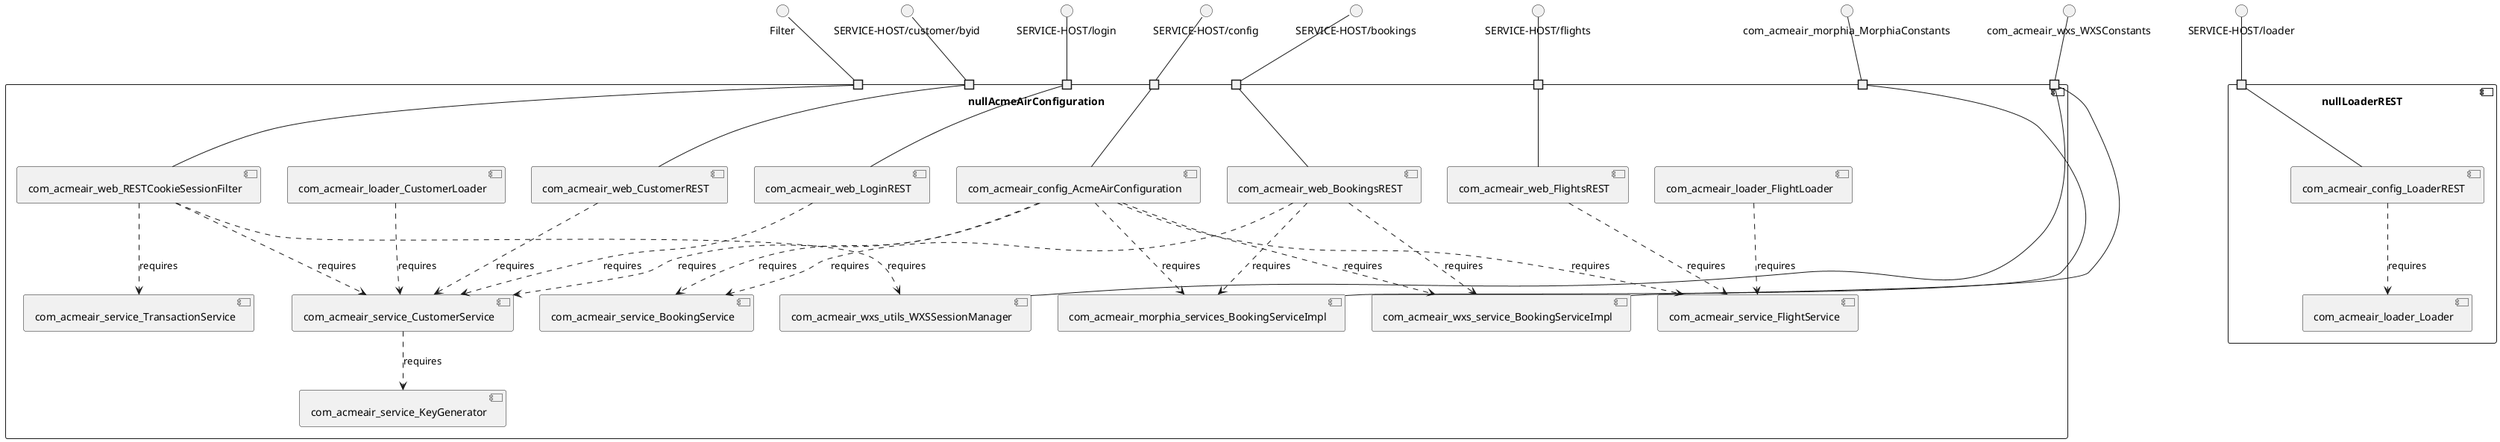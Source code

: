 @startuml
skinparam fixCircleLabelOverlapping true
component nullAcmeAirConfiguration\n\n\n\n\n\nnull {
[com_acmeair_web_RESTCookieSessionFilter]
[com_acmeair_wxs_utils_WXSSessionManager]
[com_acmeair_loader_FlightLoader]
[com_acmeair_service_CustomerService]
[com_acmeair_service_TransactionService]
[com_acmeair_wxs_service_BookingServiceImpl]
[com_acmeair_service_FlightService]
[com_acmeair_config_AcmeAirConfiguration]
[com_acmeair_loader_CustomerLoader]
[com_acmeair_service_BookingService]
[com_acmeair_morphia_services_BookingServiceImpl]
[com_acmeair_web_CustomerREST]
[com_acmeair_web_BookingsREST]
[com_acmeair_web_LoginREST]
[com_acmeair_web_FlightsREST]
[com_acmeair_service_KeyGenerator]
portin " " as AcmeAirConfiguration_requires_SERVICE_HOST_login
portin " " as AcmeAirConfiguration_requires_SERVICE_HOST_bookings
portin " " as AcmeAirConfiguration_requires_Filter
portin " " as AcmeAirConfiguration_requires_SERVICE_HOST_flights
portin " " as AcmeAirConfiguration_requires_com_acmeair_wxs_WXSConstants
portin " " as AcmeAirConfiguration_requires_SERVICE_HOST_config
portin " " as AcmeAirConfiguration_requires_SERVICE_HOST_customer_byid
portin " " as AcmeAirConfiguration_requires_com_acmeair_morphia_MorphiaConstants
[com_acmeair_config_AcmeAirConfiguration]..>[com_acmeair_service_CustomerService] : requires
[com_acmeair_web_RESTCookieSessionFilter]..>[com_acmeair_service_CustomerService] : requires
[com_acmeair_web_LoginREST]..>[com_acmeair_service_CustomerService] : requires
[com_acmeair_web_BookingsREST]..>[com_acmeair_wxs_service_BookingServiceImpl] : requires
[com_acmeair_web_FlightsREST]..>[com_acmeair_service_FlightService] : requires
[com_acmeair_web_CustomerREST]..>[com_acmeair_service_CustomerService] : requires
[com_acmeair_config_AcmeAirConfiguration]..>[com_acmeair_morphia_services_BookingServiceImpl] : requires
[com_acmeair_web_RESTCookieSessionFilter]..>[com_acmeair_wxs_utils_WXSSessionManager] : requires
[com_acmeair_config_AcmeAirConfiguration]..>[com_acmeair_service_BookingService] : requires
[com_acmeair_web_RESTCookieSessionFilter]..>[com_acmeair_service_TransactionService] : requires
[com_acmeair_config_AcmeAirConfiguration]..>[com_acmeair_service_FlightService] : requires
[com_acmeair_loader_FlightLoader]..>[com_acmeair_service_FlightService] : requires
[com_acmeair_web_BookingsREST]..>[com_acmeair_service_BookingService] : requires
[com_acmeair_loader_CustomerLoader]..>[com_acmeair_service_CustomerService] : requires
[com_acmeair_config_AcmeAirConfiguration]..>[com_acmeair_wxs_service_BookingServiceImpl] : requires
[com_acmeair_web_BookingsREST]..>[com_acmeair_morphia_services_BookingServiceImpl] : requires
[com_acmeair_service_CustomerService]..>[com_acmeair_service_KeyGenerator] : requires
"AcmeAirConfiguration_requires_Filter"--[com_acmeair_web_RESTCookieSessionFilter]
"AcmeAirConfiguration_requires_com_acmeair_wxs_WXSConstants"--[com_acmeair_wxs_service_BookingServiceImpl]
"AcmeAirConfiguration_requires_SERVICE_HOST_config"--[com_acmeair_config_AcmeAirConfiguration]
"AcmeAirConfiguration_requires_SERVICE_HOST_bookings"--[com_acmeair_web_BookingsREST]
"AcmeAirConfiguration_requires_SERVICE_HOST_login"--[com_acmeair_web_LoginREST]
"AcmeAirConfiguration_requires_SERVICE_HOST_flights"--[com_acmeair_web_FlightsREST]
"AcmeAirConfiguration_requires_com_acmeair_wxs_WXSConstants"--[com_acmeair_wxs_utils_WXSSessionManager]
"AcmeAirConfiguration_requires_com_acmeair_morphia_MorphiaConstants"--[com_acmeair_morphia_services_BookingServiceImpl]
"AcmeAirConfiguration_requires_SERVICE_HOST_customer_byid"--[com_acmeair_web_CustomerREST]
}
interface "Filter" as interface.Filter
interface.Filter--"AcmeAirConfiguration_requires_Filter"
interface "SERVICE-HOST/bookings" as interface.SERVICE_HOST_bookings
interface.SERVICE_HOST_bookings--"AcmeAirConfiguration_requires_SERVICE_HOST_bookings"
interface "SERVICE-HOST/config" as interface.SERVICE_HOST_config
interface.SERVICE_HOST_config--"AcmeAirConfiguration_requires_SERVICE_HOST_config"
interface "SERVICE-HOST/customer/byid" as interface.SERVICE_HOST_customer_byid
interface.SERVICE_HOST_customer_byid--"AcmeAirConfiguration_requires_SERVICE_HOST_customer_byid"
interface "SERVICE-HOST/flights" as interface.SERVICE_HOST_flights
interface.SERVICE_HOST_flights--"AcmeAirConfiguration_requires_SERVICE_HOST_flights"
interface "SERVICE-HOST/login" as interface.SERVICE_HOST_login
interface.SERVICE_HOST_login--"AcmeAirConfiguration_requires_SERVICE_HOST_login"
interface "com_acmeair_morphia_MorphiaConstants" as interface.com_acmeair_morphia_MorphiaConstants
interface.com_acmeair_morphia_MorphiaConstants--"AcmeAirConfiguration_requires_com_acmeair_morphia_MorphiaConstants"
interface "com_acmeair_wxs_WXSConstants" as interface.com_acmeair_wxs_WXSConstants
interface.com_acmeair_wxs_WXSConstants--"AcmeAirConfiguration_requires_com_acmeair_wxs_WXSConstants"
component nullLoaderREST\n\n\n\n\n\nnull {
[com_acmeair_config_LoaderREST]
[com_acmeair_loader_Loader]
portin " " as LoaderREST_requires_SERVICE_HOST_loader
[com_acmeair_config_LoaderREST]..>[com_acmeair_loader_Loader] : requires
"LoaderREST_requires_SERVICE_HOST_loader"--[com_acmeair_config_LoaderREST]
}
interface "SERVICE-HOST/loader" as interface.SERVICE_HOST_loader
interface.SERVICE_HOST_loader--"LoaderREST_requires_SERVICE_HOST_loader"

@enduml
